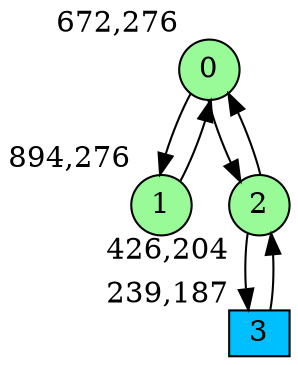 digraph G {
graph [bgcolor=white]
node [shape=circle, style = filled, fillcolor=white,fixedsize=true, width=0.4, height=0.3 ]
0[xlabel="672,276", pos = "6.76563,0!", fillcolor=palegreen ];
1[xlabel="894,276", pos = "10.2344,0!", fillcolor=palegreen ];
2[xlabel="426,204", pos = "2.92188,1.125!", fillcolor=palegreen ];
3[xlabel="239,187", pos = "0,1.39063!", fillcolor=deepskyblue, shape=box ];
0->1 ;
0->2 ;
1->0 ;
2->0 ;
2->3 ;
3->2 ;
}
